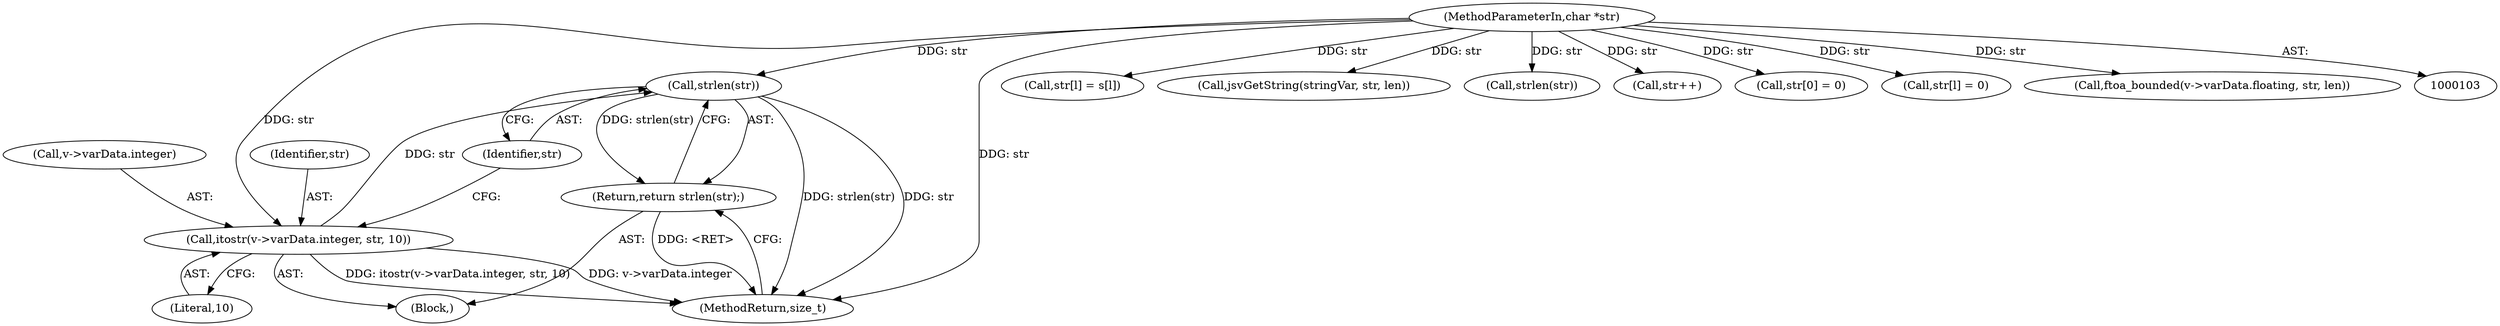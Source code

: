 digraph "0_Espruino_ce1924193862d58cb43d3d4d9dada710a8361b89@API" {
"1000164" [label="(Call,strlen(str))"];
"1000155" [label="(Call,itostr(v->varData.integer, str, 10))"];
"1000105" [label="(MethodParameterIn,char *str)"];
"1000163" [label="(Return,return strlen(str);)"];
"1000164" [label="(Call,strlen(str))"];
"1000163" [label="(Return,return strlen(str);)"];
"1000165" [label="(Identifier,str)"];
"1000134" [label="(Call,str[l] = s[l])"];
"1000258" [label="(Call,jsvGetString(stringVar, str, len))"];
"1000180" [label="(Call,strlen(str))"];
"1000161" [label="(Identifier,str)"];
"1000223" [label="(Call,str++)"];
"1000105" [label="(MethodParameterIn,char *str)"];
"1000156" [label="(Call,v->varData.integer)"];
"1000268" [label="(Call,str[0] = 0)"];
"1000154" [label="(Block,)"];
"1000143" [label="(Call,str[l] = 0)"];
"1000155" [label="(Call,itostr(v->varData.integer, str, 10))"];
"1000278" [label="(MethodReturn,size_t)"];
"1000171" [label="(Call,ftoa_bounded(v->varData.floating, str, len))"];
"1000162" [label="(Literal,10)"];
"1000164" -> "1000163"  [label="AST: "];
"1000164" -> "1000165"  [label="CFG: "];
"1000165" -> "1000164"  [label="AST: "];
"1000163" -> "1000164"  [label="CFG: "];
"1000164" -> "1000278"  [label="DDG: strlen(str)"];
"1000164" -> "1000278"  [label="DDG: str"];
"1000164" -> "1000163"  [label="DDG: strlen(str)"];
"1000155" -> "1000164"  [label="DDG: str"];
"1000105" -> "1000164"  [label="DDG: str"];
"1000155" -> "1000154"  [label="AST: "];
"1000155" -> "1000162"  [label="CFG: "];
"1000156" -> "1000155"  [label="AST: "];
"1000161" -> "1000155"  [label="AST: "];
"1000162" -> "1000155"  [label="AST: "];
"1000165" -> "1000155"  [label="CFG: "];
"1000155" -> "1000278"  [label="DDG: itostr(v->varData.integer, str, 10)"];
"1000155" -> "1000278"  [label="DDG: v->varData.integer"];
"1000105" -> "1000155"  [label="DDG: str"];
"1000105" -> "1000103"  [label="AST: "];
"1000105" -> "1000278"  [label="DDG: str"];
"1000105" -> "1000134"  [label="DDG: str"];
"1000105" -> "1000143"  [label="DDG: str"];
"1000105" -> "1000171"  [label="DDG: str"];
"1000105" -> "1000180"  [label="DDG: str"];
"1000105" -> "1000223"  [label="DDG: str"];
"1000105" -> "1000258"  [label="DDG: str"];
"1000105" -> "1000268"  [label="DDG: str"];
"1000163" -> "1000154"  [label="AST: "];
"1000278" -> "1000163"  [label="CFG: "];
"1000163" -> "1000278"  [label="DDG: <RET>"];
}

